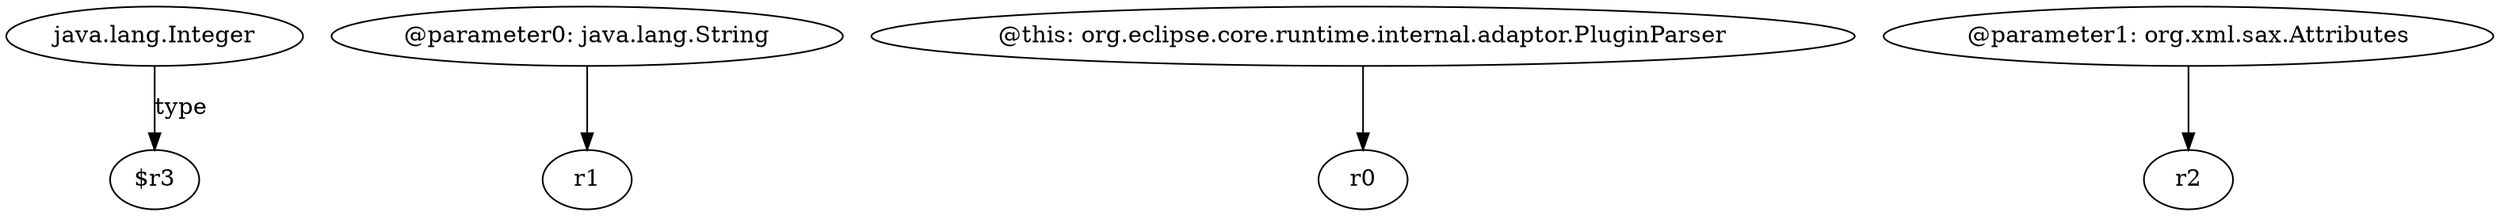 digraph g {
0[label="java.lang.Integer"]
1[label="$r3"]
0->1[label="type"]
2[label="@parameter0: java.lang.String"]
3[label="r1"]
2->3[label=""]
4[label="@this: org.eclipse.core.runtime.internal.adaptor.PluginParser"]
5[label="r0"]
4->5[label=""]
6[label="@parameter1: org.xml.sax.Attributes"]
7[label="r2"]
6->7[label=""]
}